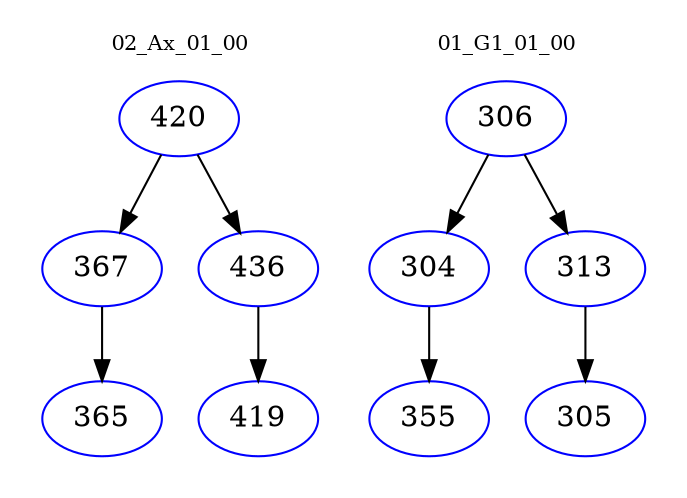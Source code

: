 digraph{
subgraph cluster_0 {
color = white
label = "02_Ax_01_00";
fontsize=10;
T0_420 [label="420", color="blue"]
T0_420 -> T0_367 [color="black"]
T0_367 [label="367", color="blue"]
T0_367 -> T0_365 [color="black"]
T0_365 [label="365", color="blue"]
T0_420 -> T0_436 [color="black"]
T0_436 [label="436", color="blue"]
T0_436 -> T0_419 [color="black"]
T0_419 [label="419", color="blue"]
}
subgraph cluster_1 {
color = white
label = "01_G1_01_00";
fontsize=10;
T1_306 [label="306", color="blue"]
T1_306 -> T1_304 [color="black"]
T1_304 [label="304", color="blue"]
T1_304 -> T1_355 [color="black"]
T1_355 [label="355", color="blue"]
T1_306 -> T1_313 [color="black"]
T1_313 [label="313", color="blue"]
T1_313 -> T1_305 [color="black"]
T1_305 [label="305", color="blue"]
}
}
